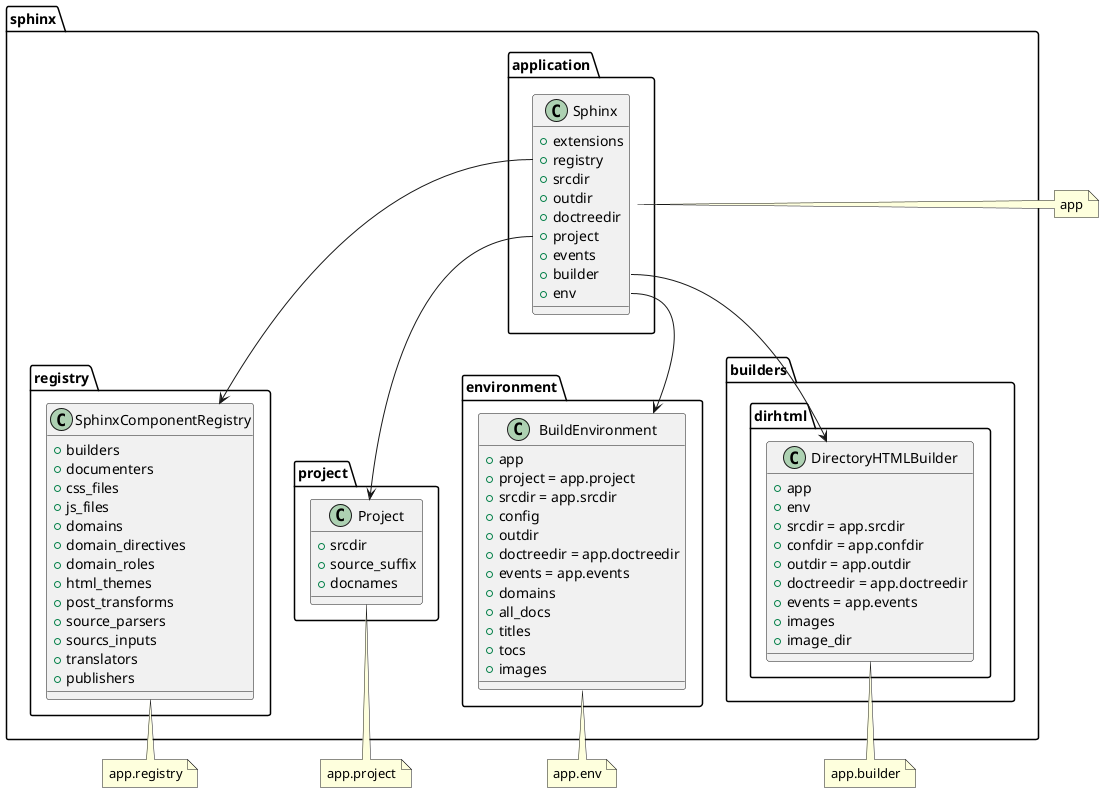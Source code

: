 @startuml
package "sphinx.application" {
   class Sphinx {
      + extensions
      + registry
      + srcdir
      + outdir
      + doctreedir
      + project
      + events
      + builder
      + env
   }
'   note right of Sphinx: app
}
   note right of Sphinx: app


package "sphinx.project"{
   class Project {
      + srcdir
      + source_suffix
      + docnames
   }
}
note bottom of Project: app.project

package "sphinx.environment" {
   class BuildEnvironment {
      + app
      + project = app.project
      + srcdir = app.srcdir
      + config
      + outdir
      + doctreedir = app.doctreedir
      + events = app.events
      + domains
      + all_docs
      + titles
      + tocs
      + images
   }
}
note bottom of BuildEnvironment: app.env

package "sphinx.registry" {
   class SphinxComponentRegistry {
      + builders
      + documenters
      + css_files
      + js_files
      + domains
      + domain_directives
      + domain_roles
      + html_themes
      + post_transforms
      + source_parsers
      + sourcs_inputs
      + translators
      + publishers
   }
}
note bottom of SphinxComponentRegistry: app.registry

package "sphinx.builders.dirhtml" {
   class DirectoryHTMLBuilder {
      + app
      + env
      + srcdir = app.srcdir
      + confdir = app.confdir
      + outdir = app.outdir
      + doctreedir = app.doctreedir
      + events = app.events
      + images
      + image_dir
   }
}
note bottom of DirectoryHTMLBuilder: app.builder

Sphinx::project --> Project
Sphinx::env --> BuildEnvironment
Sphinx::builder --> DirectoryHTMLBuilder
Sphinx::registry --> SphinxComponentRegistry
'Sphinx <-[#darkblue,dashed]- BuildEnvironment::app
'Sphinx <-[#darkblue,dashed]- DirectoryHTMLBuilder::app

SphinxComponentRegistry -[hidden]> sphinx.project.Project
Project -[hidden]> BuildEnvironment
BuildEnvironment -[hidden]> DirectoryHTMLBuilder
@enduml